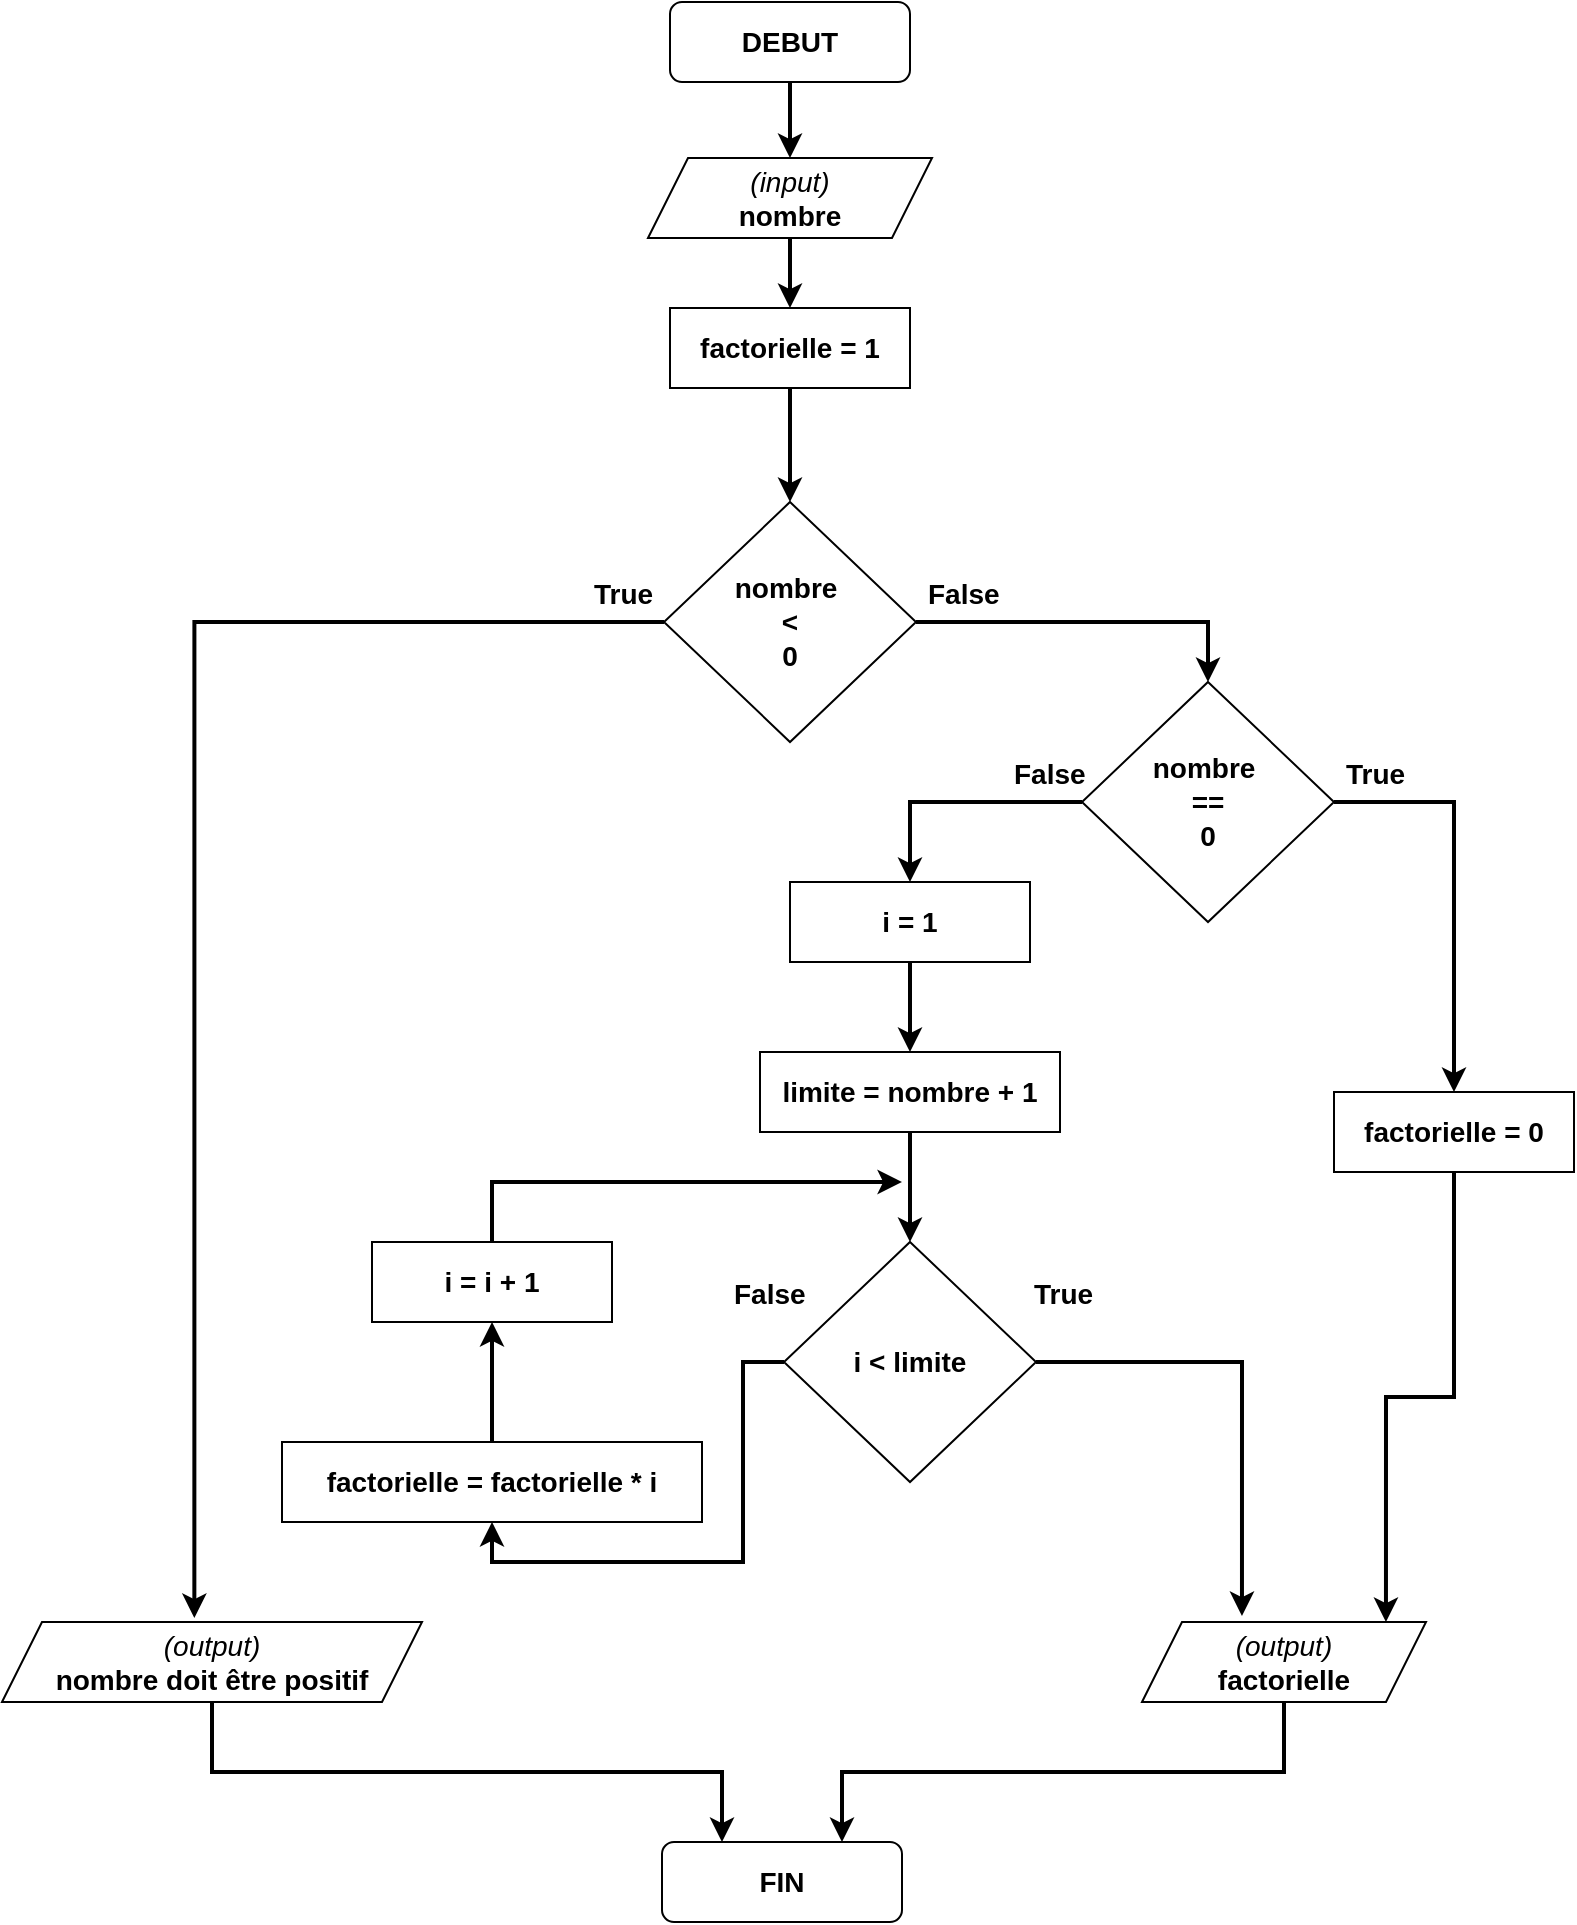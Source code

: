 <mxfile version="20.3.0" type="device"><diagram id="6H1Vyh9ivNYyXdjPmp64" name="Page-1"><mxGraphModel dx="1102" dy="685" grid="1" gridSize="10" guides="1" tooltips="1" connect="1" arrows="1" fold="1" page="1" pageScale="1" pageWidth="827" pageHeight="1169" math="0" shadow="0"><root><mxCell id="0"/><mxCell id="1" parent="0"/><mxCell id="PZvibSksDFKBBUqQOfnT-1" style="edgeStyle=orthogonalEdgeStyle;rounded=0;orthogonalLoop=1;jettySize=auto;html=1;exitX=0.5;exitY=1;exitDx=0;exitDy=0;entryX=0.5;entryY=0;entryDx=0;entryDy=0;fontSize=14;strokeWidth=2;" edge="1" parent="1" source="PZvibSksDFKBBUqQOfnT-2" target="PZvibSksDFKBBUqQOfnT-5"><mxGeometry relative="1" as="geometry"/></mxCell><mxCell id="PZvibSksDFKBBUqQOfnT-2" value="&lt;font style=&quot;font-size: 14px;&quot;&gt;&lt;b&gt;DEBUT&lt;/b&gt;&lt;/font&gt;" style="rounded=1;whiteSpace=wrap;html=1;" vertex="1" parent="1"><mxGeometry x="354" y="40" width="120" height="40" as="geometry"/></mxCell><mxCell id="PZvibSksDFKBBUqQOfnT-3" value="&lt;font style=&quot;font-size: 14px;&quot;&gt;&lt;b&gt;FIN&lt;/b&gt;&lt;/font&gt;" style="rounded=1;whiteSpace=wrap;html=1;" vertex="1" parent="1"><mxGeometry x="350" y="960" width="120" height="40" as="geometry"/></mxCell><mxCell id="PZvibSksDFKBBUqQOfnT-4" style="edgeStyle=orthogonalEdgeStyle;rounded=0;orthogonalLoop=1;jettySize=auto;html=1;exitX=0.5;exitY=1;exitDx=0;exitDy=0;entryX=0.5;entryY=0;entryDx=0;entryDy=0;fontSize=14;strokeWidth=2;" edge="1" parent="1" source="PZvibSksDFKBBUqQOfnT-5" target="PZvibSksDFKBBUqQOfnT-18"><mxGeometry relative="1" as="geometry"/></mxCell><mxCell id="PZvibSksDFKBBUqQOfnT-5" value="&lt;i&gt;(input)&lt;/i&gt;&lt;br&gt;&lt;b&gt;nombre&lt;/b&gt;" style="shape=parallelogram;perimeter=parallelogramPerimeter;whiteSpace=wrap;html=1;fixedSize=1;fontSize=14;" vertex="1" parent="1"><mxGeometry x="343" y="118" width="142" height="40" as="geometry"/></mxCell><mxCell id="PZvibSksDFKBBUqQOfnT-41" style="edgeStyle=orthogonalEdgeStyle;rounded=0;orthogonalLoop=1;jettySize=auto;html=1;exitX=0.5;exitY=1;exitDx=0;exitDy=0;entryX=0.5;entryY=0;entryDx=0;entryDy=0;strokeWidth=2;" edge="1" parent="1" source="PZvibSksDFKBBUqQOfnT-9" target="PZvibSksDFKBBUqQOfnT-40"><mxGeometry relative="1" as="geometry"/></mxCell><mxCell id="PZvibSksDFKBBUqQOfnT-9" value="&lt;b&gt;i = 1&lt;/b&gt;" style="rounded=0;whiteSpace=wrap;html=1;fontSize=14;" vertex="1" parent="1"><mxGeometry x="414" y="480" width="120" height="40" as="geometry"/></mxCell><mxCell id="PZvibSksDFKBBUqQOfnT-35" style="edgeStyle=orthogonalEdgeStyle;rounded=0;orthogonalLoop=1;jettySize=auto;html=1;exitX=0;exitY=0.5;exitDx=0;exitDy=0;entryX=0.5;entryY=1;entryDx=0;entryDy=0;strokeWidth=2;" edge="1" parent="1" source="PZvibSksDFKBBUqQOfnT-12" target="PZvibSksDFKBBUqQOfnT-20"><mxGeometry relative="1" as="geometry"/></mxCell><mxCell id="PZvibSksDFKBBUqQOfnT-44" style="edgeStyle=orthogonalEdgeStyle;rounded=0;orthogonalLoop=1;jettySize=auto;html=1;exitX=1;exitY=0.5;exitDx=0;exitDy=0;entryX=0.352;entryY=-0.075;entryDx=0;entryDy=0;entryPerimeter=0;strokeWidth=2;" edge="1" parent="1" source="PZvibSksDFKBBUqQOfnT-12" target="PZvibSksDFKBBUqQOfnT-14"><mxGeometry relative="1" as="geometry"/></mxCell><mxCell id="PZvibSksDFKBBUqQOfnT-12" value="&lt;b&gt;i &amp;lt; limite&lt;/b&gt;" style="rhombus;whiteSpace=wrap;html=1;fontSize=14;" vertex="1" parent="1"><mxGeometry x="411" y="660" width="126" height="120" as="geometry"/></mxCell><mxCell id="PZvibSksDFKBBUqQOfnT-47" style="edgeStyle=orthogonalEdgeStyle;rounded=0;orthogonalLoop=1;jettySize=auto;html=1;exitX=0.5;exitY=1;exitDx=0;exitDy=0;entryX=0.75;entryY=0;entryDx=0;entryDy=0;strokeWidth=2;" edge="1" parent="1" source="PZvibSksDFKBBUqQOfnT-14" target="PZvibSksDFKBBUqQOfnT-3"><mxGeometry relative="1" as="geometry"/></mxCell><mxCell id="PZvibSksDFKBBUqQOfnT-14" value="&lt;i&gt;(output)&lt;/i&gt;&lt;br&gt;&lt;b&gt;factorielle&lt;/b&gt;" style="shape=parallelogram;perimeter=parallelogramPerimeter;whiteSpace=wrap;html=1;fixedSize=1;fontSize=14;" vertex="1" parent="1"><mxGeometry x="590" y="850" width="142" height="40" as="geometry"/></mxCell><mxCell id="PZvibSksDFKBBUqQOfnT-15" value="True" style="text;strokeColor=none;fillColor=none;align=left;verticalAlign=middle;spacingLeft=4;spacingRight=4;overflow=hidden;points=[[0,0.5],[1,0.5]];portConstraint=eastwest;rotatable=0;fontSize=14;fontStyle=1" vertex="1" parent="1"><mxGeometry x="530" y="670" width="80" height="30" as="geometry"/></mxCell><mxCell id="PZvibSksDFKBBUqQOfnT-16" value="False" style="text;strokeColor=none;fillColor=none;align=left;verticalAlign=middle;spacingLeft=4;spacingRight=4;overflow=hidden;points=[[0,0.5],[1,0.5]];portConstraint=eastwest;rotatable=0;fontSize=14;fontStyle=1" vertex="1" parent="1"><mxGeometry x="380" y="670" width="80" height="30" as="geometry"/></mxCell><mxCell id="PZvibSksDFKBBUqQOfnT-26" style="edgeStyle=orthogonalEdgeStyle;rounded=0;orthogonalLoop=1;jettySize=auto;html=1;exitX=0.5;exitY=1;exitDx=0;exitDy=0;entryX=0.5;entryY=0;entryDx=0;entryDy=0;strokeWidth=2;" edge="1" parent="1" source="PZvibSksDFKBBUqQOfnT-18" target="PZvibSksDFKBBUqQOfnT-23"><mxGeometry relative="1" as="geometry"/></mxCell><mxCell id="PZvibSksDFKBBUqQOfnT-18" value="&lt;b&gt;&lt;font style=&quot;font-size: 14px;&quot;&gt;factorielle = 1&lt;/font&gt;&lt;/b&gt;" style="rounded=0;whiteSpace=wrap;html=1;" vertex="1" parent="1"><mxGeometry x="354" y="193" width="120" height="40" as="geometry"/></mxCell><mxCell id="PZvibSksDFKBBUqQOfnT-36" style="edgeStyle=orthogonalEdgeStyle;rounded=0;orthogonalLoop=1;jettySize=auto;html=1;exitX=0.5;exitY=0;exitDx=0;exitDy=0;entryX=0.5;entryY=1;entryDx=0;entryDy=0;strokeWidth=2;" edge="1" parent="1" source="PZvibSksDFKBBUqQOfnT-20" target="PZvibSksDFKBBUqQOfnT-21"><mxGeometry relative="1" as="geometry"/></mxCell><mxCell id="PZvibSksDFKBBUqQOfnT-20" value="&lt;b&gt;factorielle = factorielle * i&lt;/b&gt;" style="rounded=0;whiteSpace=wrap;html=1;fontSize=14;" vertex="1" parent="1"><mxGeometry x="160" y="760" width="210" height="40" as="geometry"/></mxCell><mxCell id="PZvibSksDFKBBUqQOfnT-21" value="&lt;b&gt;i = i + 1&lt;/b&gt;" style="rounded=0;whiteSpace=wrap;html=1;fontSize=14;" vertex="1" parent="1"><mxGeometry x="205" y="660" width="120" height="40" as="geometry"/></mxCell><mxCell id="PZvibSksDFKBBUqQOfnT-22" value="" style="endArrow=classic;html=1;rounded=0;strokeWidth=2;fontSize=14;exitX=0.5;exitY=0;exitDx=0;exitDy=0;" edge="1" parent="1" source="PZvibSksDFKBBUqQOfnT-21"><mxGeometry width="50" height="50" relative="1" as="geometry"><mxPoint x="450" y="720" as="sourcePoint"/><mxPoint x="470" y="630" as="targetPoint"/><Array as="points"><mxPoint x="265" y="630"/></Array></mxGeometry></mxCell><mxCell id="PZvibSksDFKBBUqQOfnT-25" style="edgeStyle=orthogonalEdgeStyle;rounded=0;orthogonalLoop=1;jettySize=auto;html=1;exitX=0;exitY=0.5;exitDx=0;exitDy=0;entryX=0.458;entryY=-0.05;entryDx=0;entryDy=0;entryPerimeter=0;strokeWidth=2;" edge="1" parent="1" source="PZvibSksDFKBBUqQOfnT-23" target="PZvibSksDFKBBUqQOfnT-24"><mxGeometry relative="1" as="geometry"/></mxCell><mxCell id="PZvibSksDFKBBUqQOfnT-30" style="edgeStyle=orthogonalEdgeStyle;rounded=0;orthogonalLoop=1;jettySize=auto;html=1;exitX=1;exitY=0.5;exitDx=0;exitDy=0;entryX=0.5;entryY=0;entryDx=0;entryDy=0;strokeWidth=2;" edge="1" parent="1" source="PZvibSksDFKBBUqQOfnT-23" target="PZvibSksDFKBBUqQOfnT-28"><mxGeometry relative="1" as="geometry"/></mxCell><mxCell id="PZvibSksDFKBBUqQOfnT-23" value="&lt;b&gt;nombre&amp;nbsp;&lt;br&gt;&amp;lt;&lt;br&gt;0&lt;br&gt;&lt;/b&gt;" style="rhombus;whiteSpace=wrap;html=1;fontSize=14;" vertex="1" parent="1"><mxGeometry x="351" y="290" width="126" height="120" as="geometry"/></mxCell><mxCell id="PZvibSksDFKBBUqQOfnT-46" style="edgeStyle=orthogonalEdgeStyle;rounded=0;orthogonalLoop=1;jettySize=auto;html=1;exitX=0.5;exitY=1;exitDx=0;exitDy=0;entryX=0.25;entryY=0;entryDx=0;entryDy=0;strokeWidth=2;" edge="1" parent="1" source="PZvibSksDFKBBUqQOfnT-24" target="PZvibSksDFKBBUqQOfnT-3"><mxGeometry relative="1" as="geometry"/></mxCell><mxCell id="PZvibSksDFKBBUqQOfnT-24" value="&lt;i&gt;(output)&lt;/i&gt;&lt;br&gt;&lt;b&gt;nombre doit être positif&lt;/b&gt;" style="shape=parallelogram;perimeter=parallelogramPerimeter;whiteSpace=wrap;html=1;fixedSize=1;fontSize=14;" vertex="1" parent="1"><mxGeometry x="20" y="850" width="210" height="40" as="geometry"/></mxCell><mxCell id="PZvibSksDFKBBUqQOfnT-27" value="True" style="text;strokeColor=none;fillColor=none;align=left;verticalAlign=middle;spacingLeft=4;spacingRight=4;overflow=hidden;points=[[0,0.5],[1,0.5]];portConstraint=eastwest;rotatable=0;fontSize=14;fontStyle=1" vertex="1" parent="1"><mxGeometry x="310" y="320" width="80" height="30" as="geometry"/></mxCell><mxCell id="PZvibSksDFKBBUqQOfnT-34" style="edgeStyle=orthogonalEdgeStyle;rounded=0;orthogonalLoop=1;jettySize=auto;html=1;exitX=0;exitY=0.5;exitDx=0;exitDy=0;entryX=0.5;entryY=0;entryDx=0;entryDy=0;strokeWidth=2;" edge="1" parent="1" source="PZvibSksDFKBBUqQOfnT-28" target="PZvibSksDFKBBUqQOfnT-9"><mxGeometry relative="1" as="geometry"/></mxCell><mxCell id="PZvibSksDFKBBUqQOfnT-38" style="edgeStyle=orthogonalEdgeStyle;rounded=0;orthogonalLoop=1;jettySize=auto;html=1;exitX=1;exitY=0.5;exitDx=0;exitDy=0;entryX=0.5;entryY=0;entryDx=0;entryDy=0;strokeWidth=2;" edge="1" parent="1" source="PZvibSksDFKBBUqQOfnT-28" target="PZvibSksDFKBBUqQOfnT-37"><mxGeometry relative="1" as="geometry"/></mxCell><mxCell id="PZvibSksDFKBBUqQOfnT-28" value="&lt;b&gt;nombre&amp;nbsp;&lt;br&gt;==&lt;br&gt;0&lt;br&gt;&lt;/b&gt;" style="rhombus;whiteSpace=wrap;html=1;fontSize=14;" vertex="1" parent="1"><mxGeometry x="560" y="380" width="126" height="120" as="geometry"/></mxCell><mxCell id="PZvibSksDFKBBUqQOfnT-31" value="False" style="text;strokeColor=none;fillColor=none;align=left;verticalAlign=middle;spacingLeft=4;spacingRight=4;overflow=hidden;points=[[0,0.5],[1,0.5]];portConstraint=eastwest;rotatable=0;fontSize=14;fontStyle=1" vertex="1" parent="1"><mxGeometry x="477" y="320" width="80" height="30" as="geometry"/></mxCell><mxCell id="PZvibSksDFKBBUqQOfnT-33" value="True" style="text;strokeColor=none;fillColor=none;align=left;verticalAlign=middle;spacingLeft=4;spacingRight=4;overflow=hidden;points=[[0,0.5],[1,0.5]];portConstraint=eastwest;rotatable=0;fontSize=14;fontStyle=1" vertex="1" parent="1"><mxGeometry x="686" y="410" width="80" height="30" as="geometry"/></mxCell><mxCell id="PZvibSksDFKBBUqQOfnT-43" style="edgeStyle=orthogonalEdgeStyle;rounded=0;orthogonalLoop=1;jettySize=auto;html=1;exitX=0.5;exitY=1;exitDx=0;exitDy=0;entryX=0.859;entryY=0;entryDx=0;entryDy=0;entryPerimeter=0;strokeWidth=2;" edge="1" parent="1" source="PZvibSksDFKBBUqQOfnT-37" target="PZvibSksDFKBBUqQOfnT-14"><mxGeometry relative="1" as="geometry"/></mxCell><mxCell id="PZvibSksDFKBBUqQOfnT-37" value="&lt;b&gt;factorielle = 0&lt;/b&gt;" style="rounded=0;whiteSpace=wrap;html=1;fontSize=14;" vertex="1" parent="1"><mxGeometry x="686" y="585" width="120" height="40" as="geometry"/></mxCell><mxCell id="PZvibSksDFKBBUqQOfnT-39" value="False" style="text;strokeColor=none;fillColor=none;align=left;verticalAlign=middle;spacingLeft=4;spacingRight=4;overflow=hidden;points=[[0,0.5],[1,0.5]];portConstraint=eastwest;rotatable=0;fontSize=14;fontStyle=1" vertex="1" parent="1"><mxGeometry x="520" y="410" width="80" height="30" as="geometry"/></mxCell><mxCell id="PZvibSksDFKBBUqQOfnT-42" style="edgeStyle=orthogonalEdgeStyle;rounded=0;orthogonalLoop=1;jettySize=auto;html=1;entryX=0.5;entryY=0;entryDx=0;entryDy=0;strokeWidth=2;" edge="1" parent="1" source="PZvibSksDFKBBUqQOfnT-40" target="PZvibSksDFKBBUqQOfnT-12"><mxGeometry relative="1" as="geometry"/></mxCell><mxCell id="PZvibSksDFKBBUqQOfnT-40" value="&lt;b&gt;limite = nombre + 1&lt;/b&gt;" style="rounded=0;whiteSpace=wrap;html=1;fontSize=14;" vertex="1" parent="1"><mxGeometry x="399" y="565" width="150" height="40" as="geometry"/></mxCell></root></mxGraphModel></diagram></mxfile>